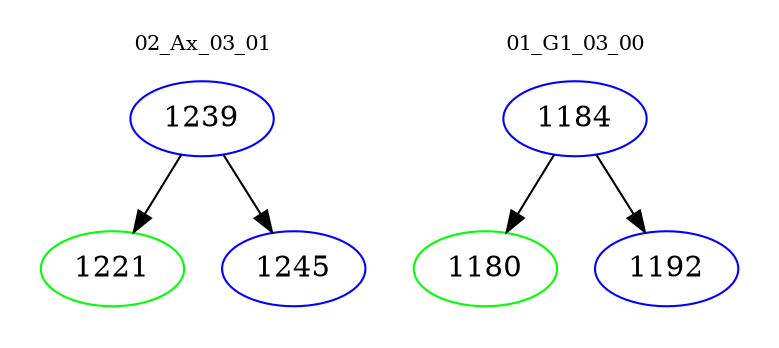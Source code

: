 digraph{
subgraph cluster_0 {
color = white
label = "02_Ax_03_01";
fontsize=10;
T0_1239 [label="1239", color="blue"]
T0_1239 -> T0_1221 [color="black"]
T0_1221 [label="1221", color="green"]
T0_1239 -> T0_1245 [color="black"]
T0_1245 [label="1245", color="blue"]
}
subgraph cluster_1 {
color = white
label = "01_G1_03_00";
fontsize=10;
T1_1184 [label="1184", color="blue"]
T1_1184 -> T1_1180 [color="black"]
T1_1180 [label="1180", color="green"]
T1_1184 -> T1_1192 [color="black"]
T1_1192 [label="1192", color="blue"]
}
}
